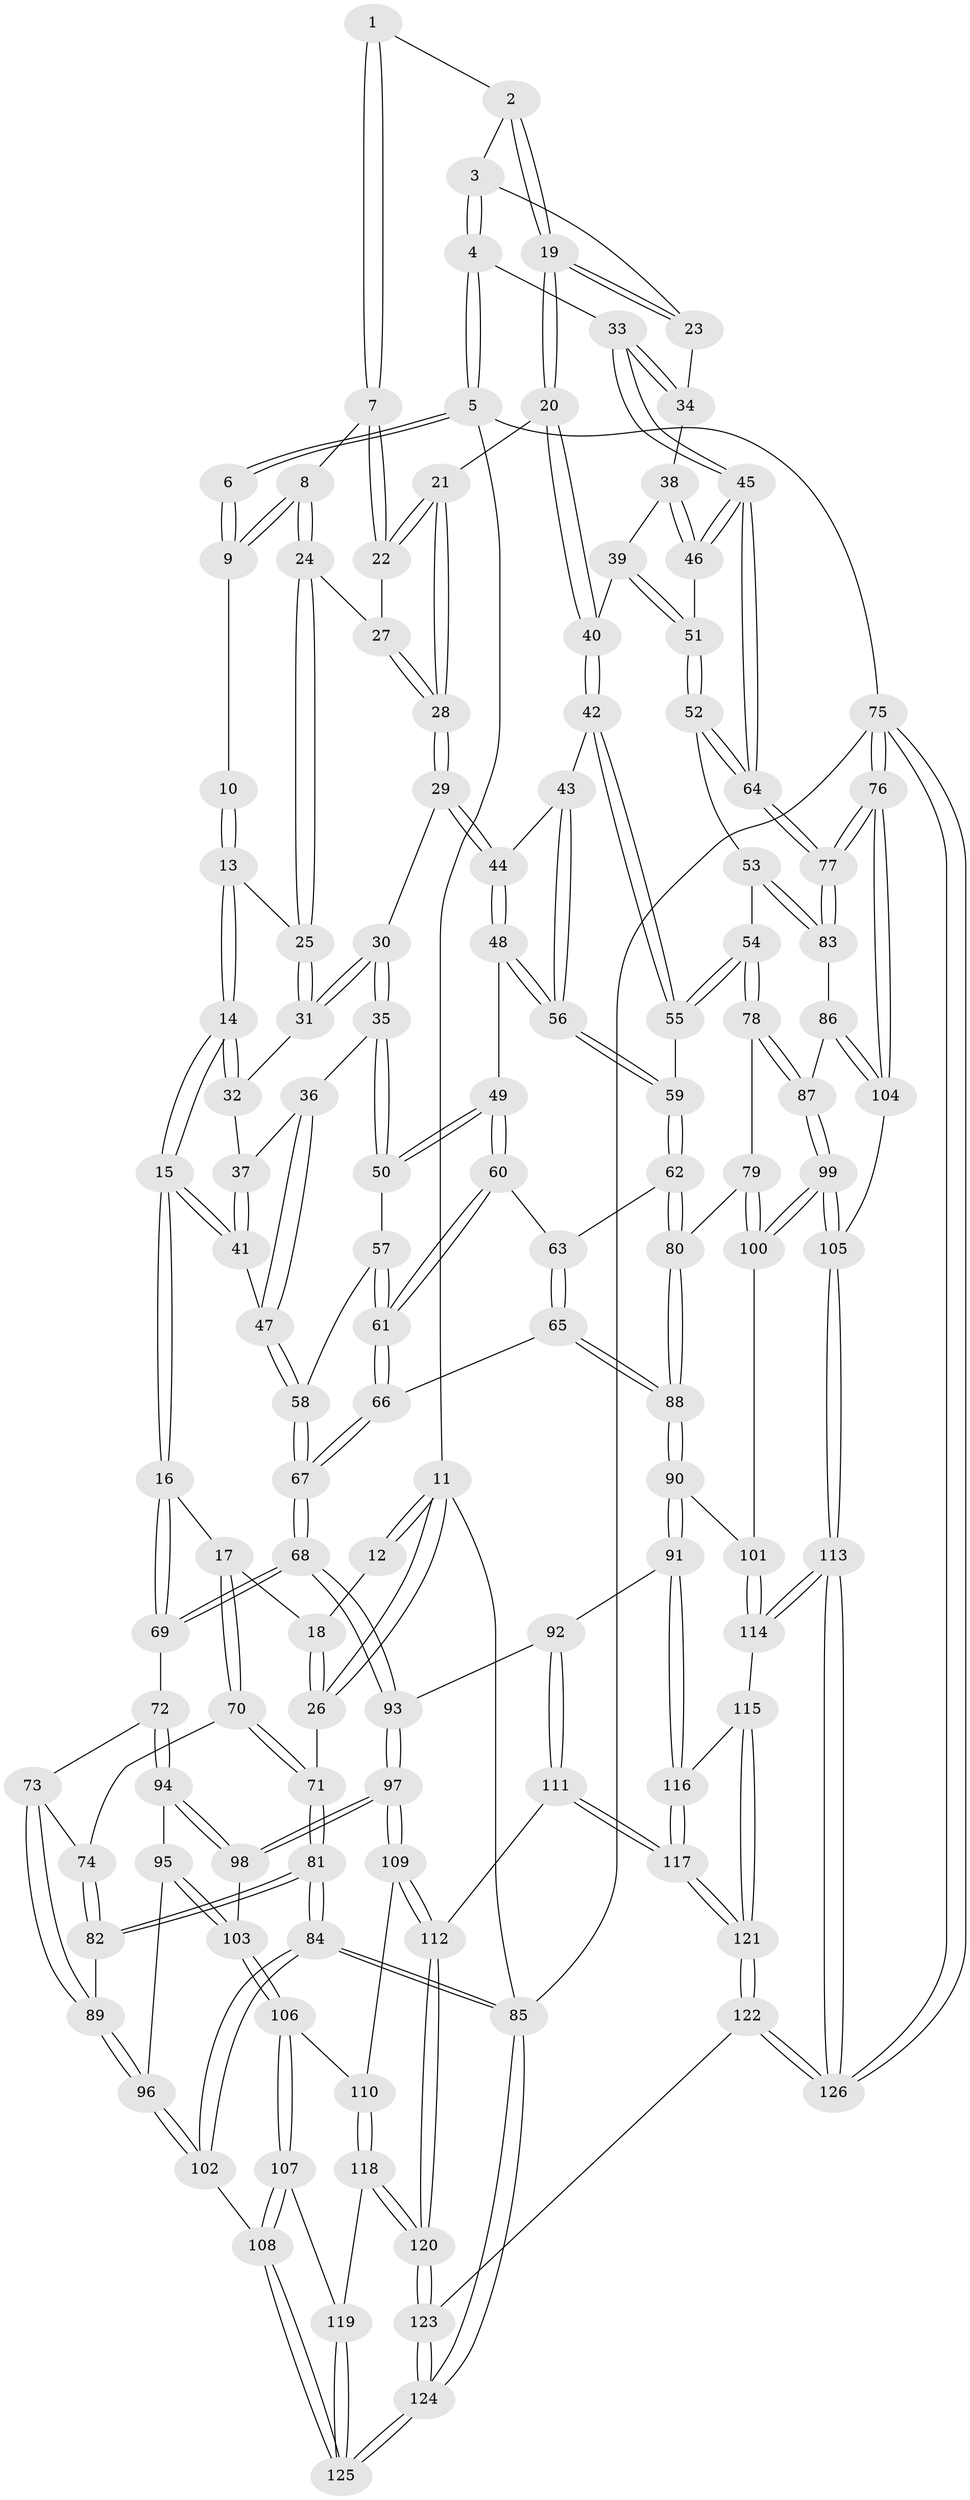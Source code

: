 // Generated by graph-tools (version 1.1) at 2025/38/03/09/25 02:38:38]
// undirected, 126 vertices, 312 edges
graph export_dot {
graph [start="1"]
  node [color=gray90,style=filled];
  1 [pos="+0.7795664721479915+0.04329554053894544"];
  2 [pos="+0.8348045168825802+0.08970043781952486"];
  3 [pos="+0.8925299903482591+0.09276276420243945"];
  4 [pos="+1+0"];
  5 [pos="+1+0"];
  6 [pos="+0.6821816711611588+0"];
  7 [pos="+0.7540272392295216+0.16201262484185808"];
  8 [pos="+0.5493444300584579+0"];
  9 [pos="+0.5570678181740918+0"];
  10 [pos="+0.16277602817779635+0"];
  11 [pos="+0+0"];
  12 [pos="+0.12663480159408355+0"];
  13 [pos="+0.2169480698495305+0.0996688941179598"];
  14 [pos="+0.2205902382415444+0.2530997264057397"];
  15 [pos="+0.19990249167617336+0.2949766576055044"];
  16 [pos="+0.18977477977006543+0.3017210439894287"];
  17 [pos="+0.1842118280707639+0.3030802095702481"];
  18 [pos="+0.03706119734376751+0.13711556013111006"];
  19 [pos="+0.8309243182178677+0.21509379827373323"];
  20 [pos="+0.8222822299104315+0.22044691994094717"];
  21 [pos="+0.7787331897780618+0.21310408230183148"];
  22 [pos="+0.7541276621194657+0.16487514394863553"];
  23 [pos="+0.8814508446704467+0.20572427017112307"];
  24 [pos="+0.5407153291472856+0.03476092935754455"];
  25 [pos="+0.5068089603622462+0.10953721216445238"];
  26 [pos="+0+0.2382845728490114"];
  27 [pos="+0.6468895221279058+0.15302336518017398"];
  28 [pos="+0.6861687390047483+0.272991207007153"];
  29 [pos="+0.6821246161145085+0.27983124227157646"];
  30 [pos="+0.5558966540915332+0.23153248674933513"];
  31 [pos="+0.4993359514431965+0.13239223547262213"];
  32 [pos="+0.44274555829122514+0.18576209225885454"];
  33 [pos="+1+0"];
  34 [pos="+0.9478226669600164+0.21435514230391592"];
  35 [pos="+0.5363844989677364+0.33957662982386333"];
  36 [pos="+0.47421632981896816+0.31636781013732257"];
  37 [pos="+0.44933247304796303+0.2430160559404913"];
  38 [pos="+0.9370391031140802+0.30646330135361477"];
  39 [pos="+0.8501679429575782+0.3302815689929626"];
  40 [pos="+0.8391929169628282+0.3279235084848643"];
  41 [pos="+0.36295540189509157+0.38242173792803336"];
  42 [pos="+0.8100116100761159+0.3563832371326545"];
  43 [pos="+0.7692506799992731+0.35096577096713455"];
  44 [pos="+0.681948883914413+0.28692034478906536"];
  45 [pos="+1+0.38309611648020153"];
  46 [pos="+0.9870036783108457+0.364963007144502"];
  47 [pos="+0.36912137645864634+0.3868351120688825"];
  48 [pos="+0.6360795472442939+0.36335176508562894"];
  49 [pos="+0.6349313338362658+0.3638676140460282"];
  50 [pos="+0.5453345277505796+0.354738084385083"];
  51 [pos="+0.9247637521898127+0.41089492401882477"];
  52 [pos="+0.8960639273299451+0.480784231191592"];
  53 [pos="+0.8810223402805896+0.48960440528372473"];
  54 [pos="+0.8567971652163962+0.5027072489005022"];
  55 [pos="+0.8178735699777657+0.45259452216471846"];
  56 [pos="+0.7088047069412068+0.424226056157029"];
  57 [pos="+0.5352492078278892+0.37278917892622837"];
  58 [pos="+0.37139558446850823+0.39030904655825455"];
  59 [pos="+0.7153358016440066+0.4404010413795611"];
  60 [pos="+0.6227877016676285+0.4128346874582632"];
  61 [pos="+0.5005487426117521+0.4964289011455942"];
  62 [pos="+0.6732734006059671+0.531044074649175"];
  63 [pos="+0.6264274669070317+0.444181097484813"];
  64 [pos="+1+0.5427905527322072"];
  65 [pos="+0.4968672122081184+0.5353611772949324"];
  66 [pos="+0.4844296564127275+0.531371833560887"];
  67 [pos="+0.4398418078605243+0.5406627287308097"];
  68 [pos="+0.40343206499116363+0.5826496010434737"];
  69 [pos="+0.25277401516450365+0.5335441113571121"];
  70 [pos="+0.1417875763371491+0.32252981078118087"];
  71 [pos="+0+0.3102108137397808"];
  72 [pos="+0.17957860692316177+0.5912379027327709"];
  73 [pos="+0.11986436458000607+0.5745500287789588"];
  74 [pos="+0.10480714504330468+0.44377388941047835"];
  75 [pos="+1+1"];
  76 [pos="+1+0.8503535057989433"];
  77 [pos="+1+0.6531411795283928"];
  78 [pos="+0.833241843202556+0.5754107738389628"];
  79 [pos="+0.7889395212029653+0.5936656831221266"];
  80 [pos="+0.666451048384821+0.5912461360266423"];
  81 [pos="+0+0.5801751397063929"];
  82 [pos="+0+0.5720345074562704"];
  83 [pos="+1+0.6613429871639274"];
  84 [pos="+0+0.9770663644755436"];
  85 [pos="+0+1"];
  86 [pos="+0.9629579788697729+0.670363695943553"];
  87 [pos="+0.9480923498785531+0.6682058225829229"];
  88 [pos="+0.6507406646650439+0.600603499646396"];
  89 [pos="+0.07426975986127342+0.5997826469928124"];
  90 [pos="+0.6298817082267413+0.7192326559541511"];
  91 [pos="+0.6097410060098962+0.7379337619332739"];
  92 [pos="+0.5258723216138892+0.743905062455644"];
  93 [pos="+0.39191617608443974+0.6537823849497834"];
  94 [pos="+0.1923361596908765+0.6303801677453181"];
  95 [pos="+0.12476890989921752+0.7196866525076923"];
  96 [pos="+0.0840968043061315+0.7203137429782899"];
  97 [pos="+0.32556134433015915+0.7325540980710331"];
  98 [pos="+0.2842954298465743+0.7205427846116341"];
  99 [pos="+0.836192987349391+0.781617837617122"];
  100 [pos="+0.7914980348020969+0.7471098285476647"];
  101 [pos="+0.700648713646151+0.7556514374094575"];
  102 [pos="+0+0.8916252412387649"];
  103 [pos="+0.17725131634118244+0.7514822121965683"];
  104 [pos="+0.9303152501016521+0.877512911431789"];
  105 [pos="+0.8527848611793479+0.903526891680007"];
  106 [pos="+0.16559677670079134+0.8102083663568471"];
  107 [pos="+0.11637701154375732+0.8803286917246015"];
  108 [pos="+0.10549274837092061+0.8834360406923972"];
  109 [pos="+0.3276631572276736+0.7624809845215912"];
  110 [pos="+0.27942640273484814+0.8176639849036577"];
  111 [pos="+0.4727586680527531+0.8434002304460091"];
  112 [pos="+0.40636524562579174+0.8638749603824055"];
  113 [pos="+0.8125973822356337+0.9609669740410451"];
  114 [pos="+0.7380037590850584+0.8832877576376478"];
  115 [pos="+0.6581009997561822+0.8573550464643054"];
  116 [pos="+0.6102271113693274+0.8128136934494259"];
  117 [pos="+0.5583828020182039+0.8928273606157137"];
  118 [pos="+0.24692041066887135+0.8820888260709613"];
  119 [pos="+0.20448289170337827+0.8965433760451982"];
  120 [pos="+0.3828434145459303+1"];
  121 [pos="+0.5827338791390761+1"];
  122 [pos="+0.5958164534262567+1"];
  123 [pos="+0.40635194587276335+1"];
  124 [pos="+0.2959575727554287+1"];
  125 [pos="+0.23877607343791576+1"];
  126 [pos="+0.7647917510359709+1"];
  1 -- 2;
  1 -- 7;
  1 -- 7;
  2 -- 3;
  2 -- 19;
  2 -- 19;
  3 -- 4;
  3 -- 4;
  3 -- 23;
  4 -- 5;
  4 -- 5;
  4 -- 33;
  5 -- 6;
  5 -- 6;
  5 -- 11;
  5 -- 75;
  6 -- 9;
  6 -- 9;
  7 -- 8;
  7 -- 22;
  7 -- 22;
  8 -- 9;
  8 -- 9;
  8 -- 24;
  8 -- 24;
  9 -- 10;
  10 -- 13;
  10 -- 13;
  11 -- 12;
  11 -- 12;
  11 -- 26;
  11 -- 26;
  11 -- 85;
  12 -- 18;
  13 -- 14;
  13 -- 14;
  13 -- 25;
  14 -- 15;
  14 -- 15;
  14 -- 32;
  14 -- 32;
  15 -- 16;
  15 -- 16;
  15 -- 41;
  15 -- 41;
  16 -- 17;
  16 -- 69;
  16 -- 69;
  17 -- 18;
  17 -- 70;
  17 -- 70;
  18 -- 26;
  18 -- 26;
  19 -- 20;
  19 -- 20;
  19 -- 23;
  19 -- 23;
  20 -- 21;
  20 -- 40;
  20 -- 40;
  21 -- 22;
  21 -- 22;
  21 -- 28;
  21 -- 28;
  22 -- 27;
  23 -- 34;
  24 -- 25;
  24 -- 25;
  24 -- 27;
  25 -- 31;
  25 -- 31;
  26 -- 71;
  27 -- 28;
  27 -- 28;
  28 -- 29;
  28 -- 29;
  29 -- 30;
  29 -- 44;
  29 -- 44;
  30 -- 31;
  30 -- 31;
  30 -- 35;
  30 -- 35;
  31 -- 32;
  32 -- 37;
  33 -- 34;
  33 -- 34;
  33 -- 45;
  33 -- 45;
  34 -- 38;
  35 -- 36;
  35 -- 50;
  35 -- 50;
  36 -- 37;
  36 -- 47;
  36 -- 47;
  37 -- 41;
  37 -- 41;
  38 -- 39;
  38 -- 46;
  38 -- 46;
  39 -- 40;
  39 -- 51;
  39 -- 51;
  40 -- 42;
  40 -- 42;
  41 -- 47;
  42 -- 43;
  42 -- 55;
  42 -- 55;
  43 -- 44;
  43 -- 56;
  43 -- 56;
  44 -- 48;
  44 -- 48;
  45 -- 46;
  45 -- 46;
  45 -- 64;
  45 -- 64;
  46 -- 51;
  47 -- 58;
  47 -- 58;
  48 -- 49;
  48 -- 56;
  48 -- 56;
  49 -- 50;
  49 -- 50;
  49 -- 60;
  49 -- 60;
  50 -- 57;
  51 -- 52;
  51 -- 52;
  52 -- 53;
  52 -- 64;
  52 -- 64;
  53 -- 54;
  53 -- 83;
  53 -- 83;
  54 -- 55;
  54 -- 55;
  54 -- 78;
  54 -- 78;
  55 -- 59;
  56 -- 59;
  56 -- 59;
  57 -- 58;
  57 -- 61;
  57 -- 61;
  58 -- 67;
  58 -- 67;
  59 -- 62;
  59 -- 62;
  60 -- 61;
  60 -- 61;
  60 -- 63;
  61 -- 66;
  61 -- 66;
  62 -- 63;
  62 -- 80;
  62 -- 80;
  63 -- 65;
  63 -- 65;
  64 -- 77;
  64 -- 77;
  65 -- 66;
  65 -- 88;
  65 -- 88;
  66 -- 67;
  66 -- 67;
  67 -- 68;
  67 -- 68;
  68 -- 69;
  68 -- 69;
  68 -- 93;
  68 -- 93;
  69 -- 72;
  70 -- 71;
  70 -- 71;
  70 -- 74;
  71 -- 81;
  71 -- 81;
  72 -- 73;
  72 -- 94;
  72 -- 94;
  73 -- 74;
  73 -- 89;
  73 -- 89;
  74 -- 82;
  74 -- 82;
  75 -- 76;
  75 -- 76;
  75 -- 126;
  75 -- 126;
  75 -- 85;
  76 -- 77;
  76 -- 77;
  76 -- 104;
  76 -- 104;
  77 -- 83;
  77 -- 83;
  78 -- 79;
  78 -- 87;
  78 -- 87;
  79 -- 80;
  79 -- 100;
  79 -- 100;
  80 -- 88;
  80 -- 88;
  81 -- 82;
  81 -- 82;
  81 -- 84;
  81 -- 84;
  82 -- 89;
  83 -- 86;
  84 -- 85;
  84 -- 85;
  84 -- 102;
  84 -- 102;
  85 -- 124;
  85 -- 124;
  86 -- 87;
  86 -- 104;
  86 -- 104;
  87 -- 99;
  87 -- 99;
  88 -- 90;
  88 -- 90;
  89 -- 96;
  89 -- 96;
  90 -- 91;
  90 -- 91;
  90 -- 101;
  91 -- 92;
  91 -- 116;
  91 -- 116;
  92 -- 93;
  92 -- 111;
  92 -- 111;
  93 -- 97;
  93 -- 97;
  94 -- 95;
  94 -- 98;
  94 -- 98;
  95 -- 96;
  95 -- 103;
  95 -- 103;
  96 -- 102;
  96 -- 102;
  97 -- 98;
  97 -- 98;
  97 -- 109;
  97 -- 109;
  98 -- 103;
  99 -- 100;
  99 -- 100;
  99 -- 105;
  99 -- 105;
  100 -- 101;
  101 -- 114;
  101 -- 114;
  102 -- 108;
  103 -- 106;
  103 -- 106;
  104 -- 105;
  105 -- 113;
  105 -- 113;
  106 -- 107;
  106 -- 107;
  106 -- 110;
  107 -- 108;
  107 -- 108;
  107 -- 119;
  108 -- 125;
  108 -- 125;
  109 -- 110;
  109 -- 112;
  109 -- 112;
  110 -- 118;
  110 -- 118;
  111 -- 112;
  111 -- 117;
  111 -- 117;
  112 -- 120;
  112 -- 120;
  113 -- 114;
  113 -- 114;
  113 -- 126;
  113 -- 126;
  114 -- 115;
  115 -- 116;
  115 -- 121;
  115 -- 121;
  116 -- 117;
  116 -- 117;
  117 -- 121;
  117 -- 121;
  118 -- 119;
  118 -- 120;
  118 -- 120;
  119 -- 125;
  119 -- 125;
  120 -- 123;
  120 -- 123;
  121 -- 122;
  121 -- 122;
  122 -- 123;
  122 -- 126;
  122 -- 126;
  123 -- 124;
  123 -- 124;
  124 -- 125;
  124 -- 125;
}
